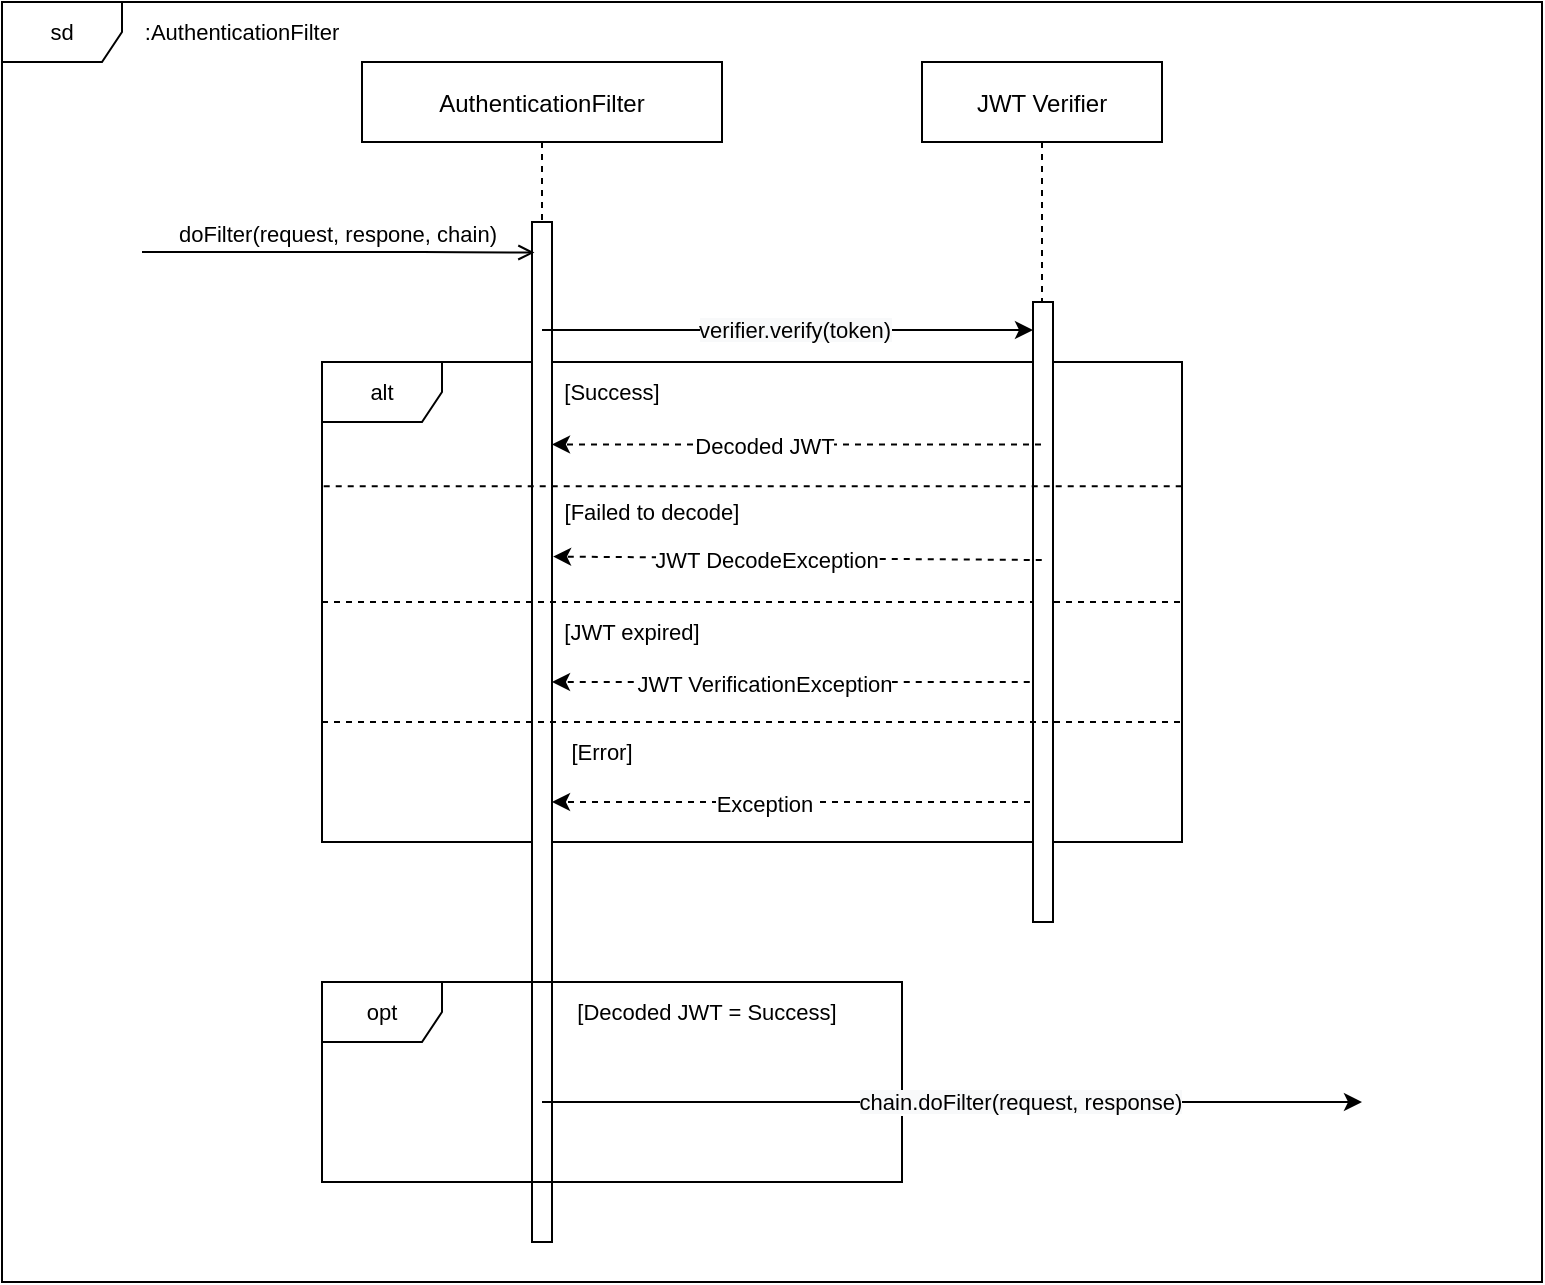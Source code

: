 <mxfile version="17.4.2" type="device"><diagram id="kgpKYQtTHZ0yAKxKKP6v" name="Page-1"><mxGraphModel dx="1289" dy="766" grid="1" gridSize="10" guides="1" tooltips="1" connect="1" arrows="1" fold="1" page="1" pageScale="1" pageWidth="850" pageHeight="1100" math="0" shadow="0"><root><mxCell id="0"/><mxCell id="1" parent="0"/><mxCell id="6mRFtzcTWy0NNBMvlux3-48" value="&lt;font style=&quot;font-size: 11px&quot;&gt;sd&lt;/font&gt;" style="shape=umlFrame;whiteSpace=wrap;html=1;fontFamily=Helvetica;fontSize=11;fontColor=#000000;" vertex="1" parent="1"><mxGeometry x="210" y="40" width="770" height="640" as="geometry"/></mxCell><mxCell id="6mRFtzcTWy0NNBMvlux3-30" value="alt" style="shape=umlFrame;whiteSpace=wrap;html=1;fontFamily=Helvetica;fontSize=11;fontColor=#000000;" vertex="1" parent="1"><mxGeometry x="370" y="220" width="430" height="240" as="geometry"/></mxCell><mxCell id="3nuBFxr9cyL0pnOWT2aG-5" value="AuthenticationFilter" style="shape=umlLifeline;perimeter=lifelinePerimeter;container=1;collapsible=0;recursiveResize=0;rounded=0;shadow=0;strokeWidth=1;" parent="1" vertex="1"><mxGeometry x="390" y="70" width="180" height="590" as="geometry"/></mxCell><mxCell id="3nuBFxr9cyL0pnOWT2aG-6" value="" style="points=[];perimeter=orthogonalPerimeter;rounded=0;shadow=0;strokeWidth=1;" parent="3nuBFxr9cyL0pnOWT2aG-5" vertex="1"><mxGeometry x="85" y="80" width="10" height="510" as="geometry"/></mxCell><mxCell id="6mRFtzcTWy0NNBMvlux3-33" value="[Success]" style="text;html=1;strokeColor=none;fillColor=none;align=center;verticalAlign=middle;whiteSpace=wrap;rounded=0;fontFamily=Helvetica;fontSize=11;fontColor=#000000;" vertex="1" parent="3nuBFxr9cyL0pnOWT2aG-5"><mxGeometry x="95" y="150" width="60" height="30" as="geometry"/></mxCell><mxCell id="6mRFtzcTWy0NNBMvlux3-34" value="[Failed to decode]" style="text;html=1;strokeColor=none;fillColor=none;align=center;verticalAlign=middle;whiteSpace=wrap;rounded=0;fontFamily=Helvetica;fontSize=11;fontColor=#000000;" vertex="1" parent="3nuBFxr9cyL0pnOWT2aG-5"><mxGeometry x="100" y="210" width="90" height="30" as="geometry"/></mxCell><mxCell id="6mRFtzcTWy0NNBMvlux3-35" value="" style="endArrow=none;dashed=1;html=1;rounded=0;labelBackgroundColor=#FFFFFF;fontFamily=Helvetica;fontSize=11;fontColor=#000000;exitX=0.002;exitY=0.451;exitDx=0;exitDy=0;exitPerimeter=0;entryX=1;entryY=0.451;entryDx=0;entryDy=0;entryPerimeter=0;" edge="1" parent="3nuBFxr9cyL0pnOWT2aG-5"><mxGeometry width="50" height="50" relative="1" as="geometry"><mxPoint x="-20.0" y="270.0" as="sourcePoint"/><mxPoint x="409.14" y="270.0" as="targetPoint"/></mxGeometry></mxCell><mxCell id="6mRFtzcTWy0NNBMvlux3-41" value="" style="endArrow=classic;html=1;rounded=0;dashed=1;labelBackgroundColor=#FFFFFF;fontFamily=Helvetica;fontSize=6;fontColor=#000000;" edge="1" parent="3nuBFxr9cyL0pnOWT2aG-5"><mxGeometry width="50" height="50" relative="1" as="geometry"><mxPoint x="340" y="370" as="sourcePoint"/><mxPoint x="95" y="370" as="targetPoint"/></mxGeometry></mxCell><mxCell id="6mRFtzcTWy0NNBMvlux3-42" value="&lt;font style=&quot;font-size: 11px&quot;&gt;Exception&lt;/font&gt;" style="edgeLabel;html=1;align=center;verticalAlign=middle;resizable=0;points=[];fontSize=6;fontFamily=Helvetica;fontColor=#000000;" vertex="1" connectable="0" parent="6mRFtzcTWy0NNBMvlux3-41"><mxGeometry x="0.134" y="1" relative="1" as="geometry"><mxPoint as="offset"/></mxGeometry></mxCell><mxCell id="6mRFtzcTWy0NNBMvlux3-37" value="" style="endArrow=classic;html=1;rounded=0;dashed=1;labelBackgroundColor=#FFFFFF;fontFamily=Helvetica;fontSize=6;fontColor=#000000;" edge="1" parent="3nuBFxr9cyL0pnOWT2aG-5"><mxGeometry width="50" height="50" relative="1" as="geometry"><mxPoint x="339.88" y="310.0" as="sourcePoint"/><mxPoint x="95" y="310" as="targetPoint"/></mxGeometry></mxCell><mxCell id="6mRFtzcTWy0NNBMvlux3-38" value="&lt;font style=&quot;font-size: 11px&quot;&gt;JWT VerificationException&lt;/font&gt;" style="edgeLabel;html=1;align=center;verticalAlign=middle;resizable=0;points=[];fontSize=6;fontFamily=Helvetica;fontColor=#000000;" vertex="1" connectable="0" parent="6mRFtzcTWy0NNBMvlux3-37"><mxGeometry x="0.134" y="1" relative="1" as="geometry"><mxPoint as="offset"/></mxGeometry></mxCell><mxCell id="3nuBFxr9cyL0pnOWT2aG-8" value="doFilter(request, respone, chain)" style="verticalAlign=bottom;endArrow=open;shadow=0;strokeWidth=1;endFill=0;entryX=0.122;entryY=0.03;entryDx=0;entryDy=0;entryPerimeter=0;" parent="1" target="3nuBFxr9cyL0pnOWT2aG-6" edge="1"><mxGeometry relative="1" as="geometry"><mxPoint x="280" y="165" as="sourcePoint"/><mxPoint x="432.5" y="165.0" as="targetPoint"/><Array as="points"><mxPoint x="430" y="165"/></Array></mxGeometry></mxCell><mxCell id="6mRFtzcTWy0NNBMvlux3-19" value="JWT Verifier" style="shape=umlLifeline;perimeter=lifelinePerimeter;container=1;collapsible=0;recursiveResize=0;rounded=0;shadow=0;strokeWidth=1;" vertex="1" parent="1"><mxGeometry x="670" y="70" width="120" height="430" as="geometry"/></mxCell><mxCell id="6mRFtzcTWy0NNBMvlux3-20" value="" style="points=[];perimeter=orthogonalPerimeter;rounded=0;shadow=0;strokeWidth=1;" vertex="1" parent="6mRFtzcTWy0NNBMvlux3-19"><mxGeometry x="55.5" y="120" width="10" height="310" as="geometry"/></mxCell><mxCell id="6mRFtzcTWy0NNBMvlux3-25" value="" style="endArrow=classic;html=1;rounded=0;dashed=1;labelBackgroundColor=#FFFFFF;fontFamily=Helvetica;fontSize=6;fontColor=#000000;" edge="1" parent="1" target="3nuBFxr9cyL0pnOWT2aG-6"><mxGeometry width="50" height="50" relative="1" as="geometry"><mxPoint x="729.5" y="261.2" as="sourcePoint"/><mxPoint x="469.56" y="261.2" as="targetPoint"/></mxGeometry></mxCell><mxCell id="6mRFtzcTWy0NNBMvlux3-27" value="&lt;font style=&quot;font-size: 11px&quot;&gt;Decoded JWT&lt;/font&gt;" style="edgeLabel;html=1;align=center;verticalAlign=middle;resizable=0;points=[];fontSize=6;fontFamily=Helvetica;fontColor=#000000;" vertex="1" connectable="0" parent="6mRFtzcTWy0NNBMvlux3-25"><mxGeometry x="0.134" y="1" relative="1" as="geometry"><mxPoint as="offset"/></mxGeometry></mxCell><mxCell id="6mRFtzcTWy0NNBMvlux3-28" value="" style="endArrow=classic;html=1;rounded=0;dashed=1;labelBackgroundColor=#FFFFFF;fontFamily=Helvetica;fontSize=6;fontColor=#000000;entryX=1.054;entryY=0.328;entryDx=0;entryDy=0;entryPerimeter=0;" edge="1" parent="1" target="3nuBFxr9cyL0pnOWT2aG-6"><mxGeometry width="50" height="50" relative="1" as="geometry"><mxPoint x="729.88" y="319.02" as="sourcePoint"/><mxPoint x="490" y="320" as="targetPoint"/></mxGeometry></mxCell><mxCell id="6mRFtzcTWy0NNBMvlux3-29" value="&lt;font style=&quot;font-size: 11px&quot;&gt;JWT DecodeException&lt;/font&gt;" style="edgeLabel;html=1;align=center;verticalAlign=middle;resizable=0;points=[];fontSize=6;fontFamily=Helvetica;fontColor=#000000;" vertex="1" connectable="0" parent="6mRFtzcTWy0NNBMvlux3-28"><mxGeometry x="0.134" y="1" relative="1" as="geometry"><mxPoint as="offset"/></mxGeometry></mxCell><mxCell id="6mRFtzcTWy0NNBMvlux3-32" value="" style="endArrow=none;dashed=1;html=1;rounded=0;labelBackgroundColor=#FFFFFF;fontFamily=Helvetica;fontSize=11;fontColor=#000000;exitX=0.002;exitY=0.451;exitDx=0;exitDy=0;exitPerimeter=0;entryX=1;entryY=0.451;entryDx=0;entryDy=0;entryPerimeter=0;" edge="1" parent="1"><mxGeometry width="50" height="50" relative="1" as="geometry"><mxPoint x="370.86" y="282.12" as="sourcePoint"/><mxPoint x="800" y="282.12" as="targetPoint"/></mxGeometry></mxCell><mxCell id="6mRFtzcTWy0NNBMvlux3-36" value="[JWT expired]" style="text;html=1;strokeColor=none;fillColor=none;align=center;verticalAlign=middle;whiteSpace=wrap;rounded=0;fontFamily=Helvetica;fontSize=11;fontColor=#000000;" vertex="1" parent="1"><mxGeometry x="480" y="340" width="90" height="30" as="geometry"/></mxCell><mxCell id="6mRFtzcTWy0NNBMvlux3-40" value="[Error]" style="text;html=1;strokeColor=none;fillColor=none;align=center;verticalAlign=middle;whiteSpace=wrap;rounded=0;fontFamily=Helvetica;fontSize=11;fontColor=#000000;" vertex="1" parent="1"><mxGeometry x="480" y="400" width="60" height="30" as="geometry"/></mxCell><mxCell id="6mRFtzcTWy0NNBMvlux3-18" value="&lt;span style=&quot;background-color: rgb(248 , 249 , 250)&quot;&gt;verifier.verify(token)&lt;/span&gt;" style="endArrow=classic;html=1;rounded=0;" edge="1" parent="1"><mxGeometry x="0.026" width="50" height="50" relative="1" as="geometry"><mxPoint x="480" y="204" as="sourcePoint"/><mxPoint x="725.5" y="204" as="targetPoint"/><Array as="points"><mxPoint x="540" y="204"/></Array><mxPoint as="offset"/></mxGeometry></mxCell><mxCell id="6mRFtzcTWy0NNBMvlux3-39" value="" style="endArrow=none;dashed=1;html=1;rounded=0;labelBackgroundColor=#FFFFFF;fontFamily=Helvetica;fontSize=11;fontColor=#000000;exitX=0.002;exitY=0.451;exitDx=0;exitDy=0;exitPerimeter=0;entryX=1;entryY=0.451;entryDx=0;entryDy=0;entryPerimeter=0;" edge="1" parent="1"><mxGeometry width="50" height="50" relative="1" as="geometry"><mxPoint x="370" y="400.0" as="sourcePoint"/><mxPoint x="799.14" y="400.0" as="targetPoint"/></mxGeometry></mxCell><mxCell id="6mRFtzcTWy0NNBMvlux3-45" value="opt" style="shape=umlFrame;whiteSpace=wrap;html=1;fontFamily=Helvetica;fontSize=11;fontColor=#000000;" vertex="1" parent="1"><mxGeometry x="370" y="530" width="290" height="100" as="geometry"/></mxCell><mxCell id="6mRFtzcTWy0NNBMvlux3-46" value="[Decoded JWT = Success]" style="text;html=1;strokeColor=none;fillColor=none;align=center;verticalAlign=middle;whiteSpace=wrap;rounded=0;fontFamily=Helvetica;fontSize=11;fontColor=#000000;" vertex="1" parent="1"><mxGeometry x="495" y="530" width="135" height="30" as="geometry"/></mxCell><mxCell id="6mRFtzcTWy0NNBMvlux3-47" value="&lt;span style=&quot;background-color: rgb(248 , 249 , 250)&quot;&gt;chain.doFilter(request, response)&lt;/span&gt;" style="endArrow=classic;html=1;rounded=0;" edge="1" parent="1"><mxGeometry x="0.164" width="50" height="50" relative="1" as="geometry"><mxPoint x="480" y="590" as="sourcePoint"/><mxPoint x="890" y="590" as="targetPoint"/><Array as="points"><mxPoint x="535" y="590"/><mxPoint x="580" y="590"/><mxPoint x="630" y="590"/></Array><mxPoint as="offset"/></mxGeometry></mxCell><mxCell id="6mRFtzcTWy0NNBMvlux3-49" value=":AuthenticationFilter" style="text;html=1;strokeColor=none;fillColor=none;align=center;verticalAlign=middle;whiteSpace=wrap;rounded=0;fontFamily=Helvetica;fontSize=11;fontColor=#000000;" vertex="1" parent="1"><mxGeometry x="300" y="40" width="60" height="30" as="geometry"/></mxCell></root></mxGraphModel></diagram></mxfile>